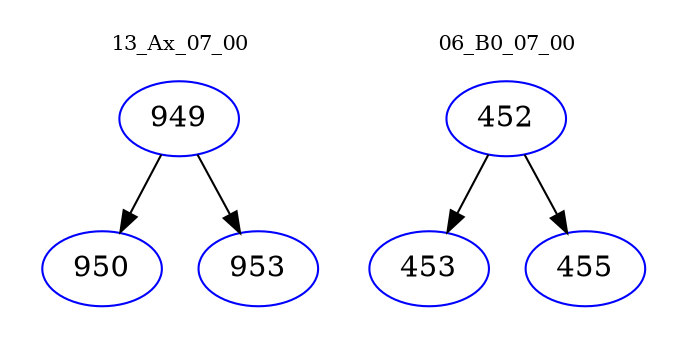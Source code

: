 digraph{
subgraph cluster_0 {
color = white
label = "13_Ax_07_00";
fontsize=10;
T0_949 [label="949", color="blue"]
T0_949 -> T0_950 [color="black"]
T0_950 [label="950", color="blue"]
T0_949 -> T0_953 [color="black"]
T0_953 [label="953", color="blue"]
}
subgraph cluster_1 {
color = white
label = "06_B0_07_00";
fontsize=10;
T1_452 [label="452", color="blue"]
T1_452 -> T1_453 [color="black"]
T1_453 [label="453", color="blue"]
T1_452 -> T1_455 [color="black"]
T1_455 [label="455", color="blue"]
}
}
